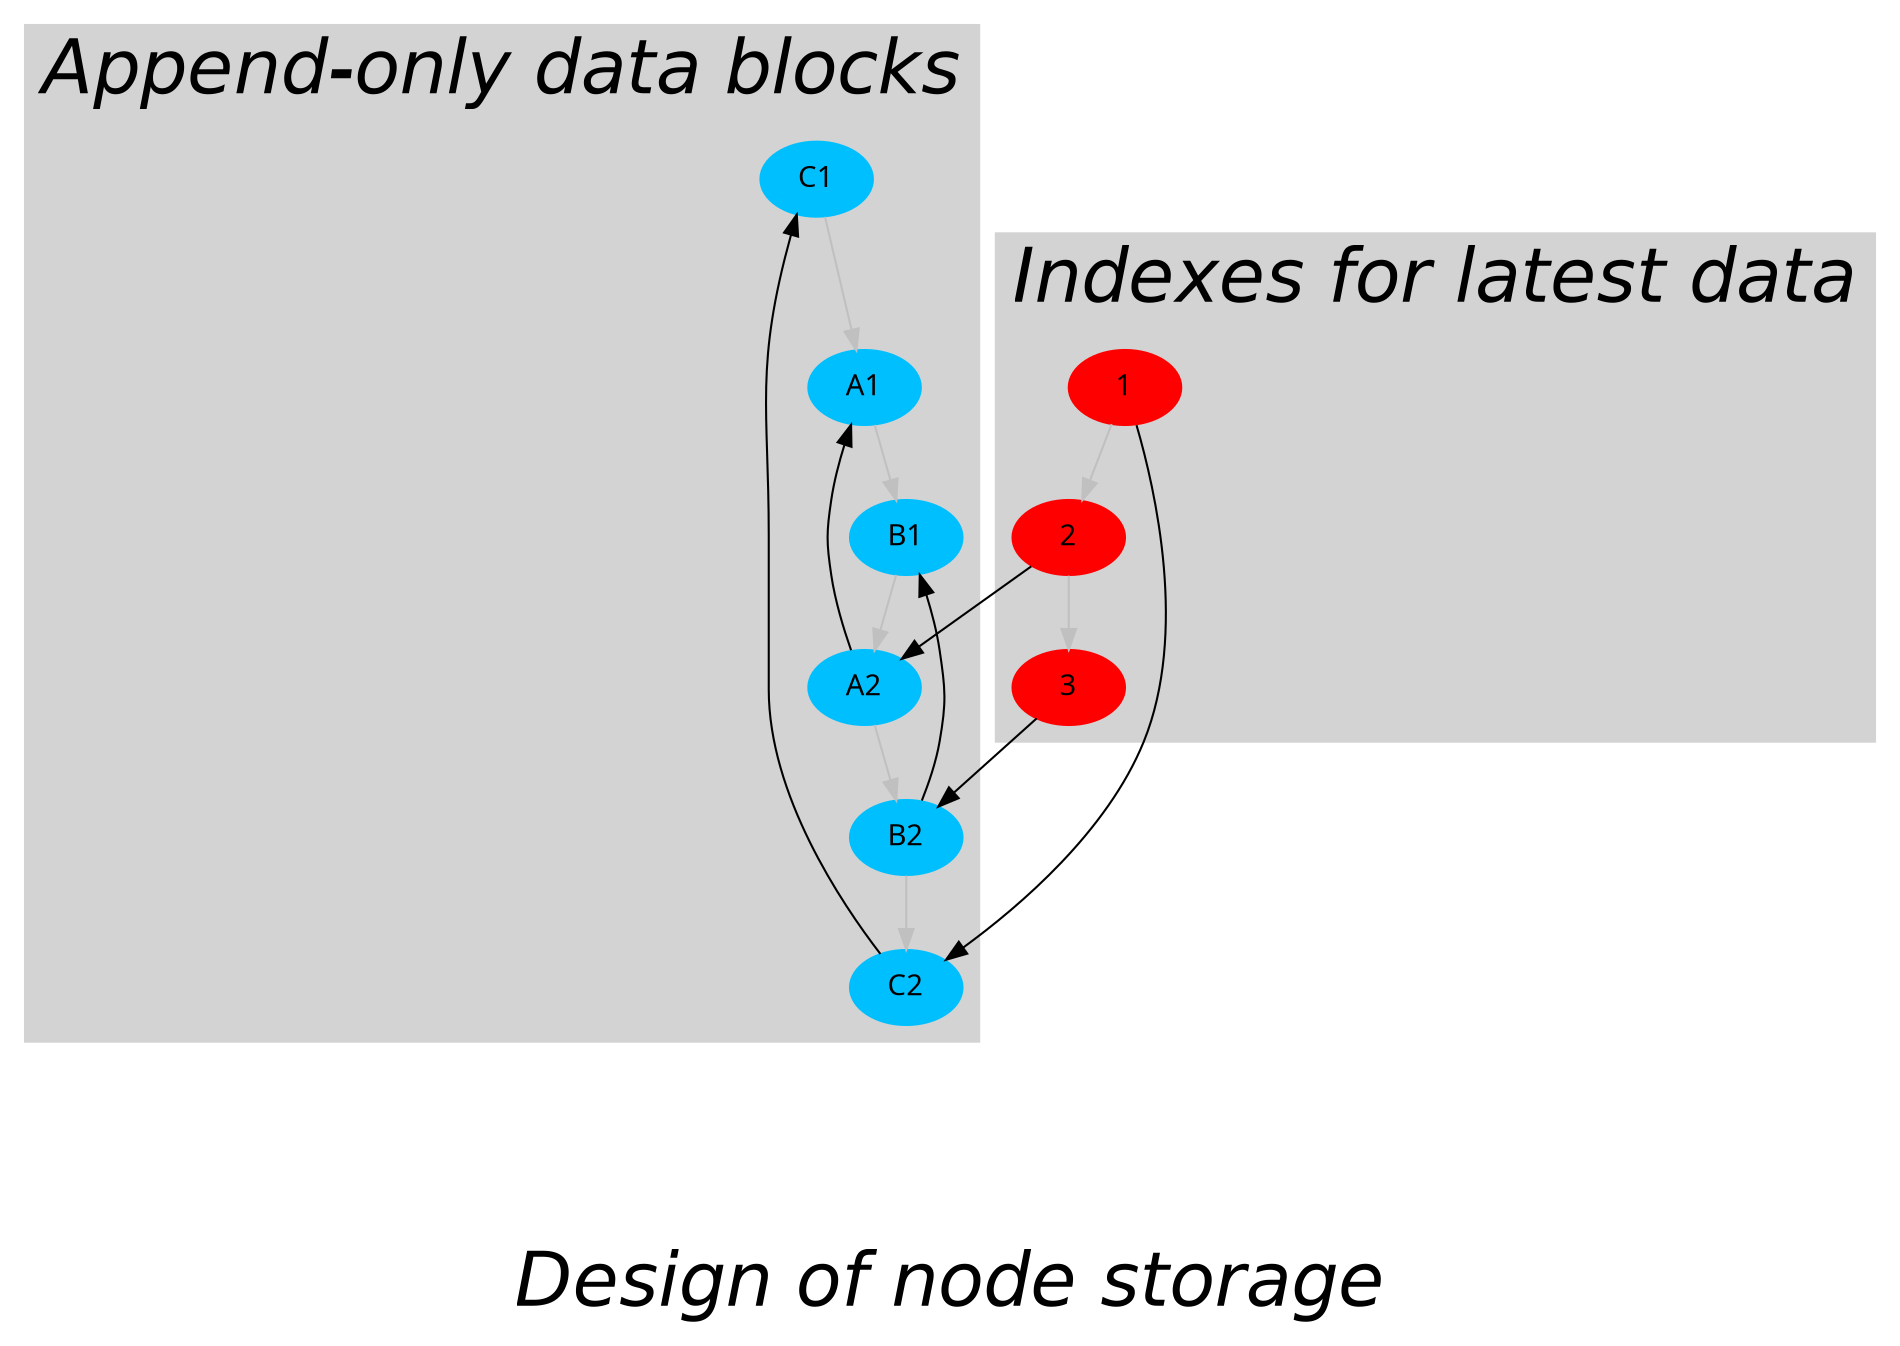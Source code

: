 digraph G {
	graph [fontname="Helvetica-Oblique", fontsize=36, label="\n\nDesign of node storage"];
	node [fontname="Helvetica-Outline",style=filled,color=darkolivegreen3];

	subgraph cluster_0 {
		style=filled;
		color=lightgrey;
		node [color=deepskyblue];
		C1 -> A1 -> B1 -> A2 -> B2 -> C2 [color="grey"];
		label = "Append-only data blocks";
	}

	subgraph cluster_1 {
		style=filled;
		color=lightgrey;
		node [color=red];
		1 -> 2 -> 3 [color="grey"];
		label = "Indexes for latest data";
	}

	1 -> C2 [color="black"];
	2 -> A2 [color="black"];
	3 -> B2 [color="black"];

	A2 -> A1;
	B2 -> B1;
	C2 -> C1;

}
